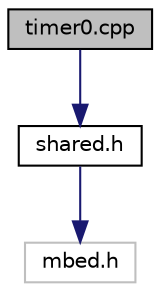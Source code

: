 digraph "timer0.cpp"
{
  edge [fontname="Helvetica",fontsize="10",labelfontname="Helvetica",labelfontsize="10"];
  node [fontname="Helvetica",fontsize="10",shape=record];
  Node1 [label="timer0.cpp",height=0.2,width=0.4,color="black", fillcolor="grey75", style="filled", fontcolor="black"];
  Node1 -> Node2 [color="midnightblue",fontsize="10",style="solid",fontname="Helvetica"];
  Node2 [label="shared.h",height=0.2,width=0.4,color="black", fillcolor="white", style="filled",URL="$shared_8h.html"];
  Node2 -> Node3 [color="midnightblue",fontsize="10",style="solid",fontname="Helvetica"];
  Node3 [label="mbed.h",height=0.2,width=0.4,color="grey75", fillcolor="white", style="filled"];
}
